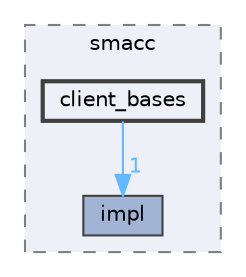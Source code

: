 digraph "smacc/include/smacc/client_bases"
{
 // LATEX_PDF_SIZE
  bgcolor="transparent";
  edge [fontname=Helvetica,fontsize=10,labelfontname=Helvetica,labelfontsize=10];
  node [fontname=Helvetica,fontsize=10,shape=box,height=0.2,width=0.4];
  compound=true
  subgraph clusterdir_b7711d4fdb9c7f5ffaefaee577cae4c6 {
    graph [ bgcolor="#edf0f7", pencolor="grey50", label="smacc", fontname=Helvetica,fontsize=10 style="filled,dashed", URL="dir_b7711d4fdb9c7f5ffaefaee577cae4c6.html",tooltip=""]
  dir_daa71a47977c0f7c317d38b31e781ad0 [label="impl", fillcolor="#a2b4d6", color="grey25", style="filled", URL="dir_daa71a47977c0f7c317d38b31e781ad0.html",tooltip=""];
  dir_09e5fb7469a4fb9ae9d6a0fce1688aa5 [label="client_bases", fillcolor="#edf0f7", color="grey25", style="filled,bold", URL="dir_09e5fb7469a4fb9ae9d6a0fce1688aa5.html",tooltip=""];
  }
  dir_09e5fb7469a4fb9ae9d6a0fce1688aa5->dir_daa71a47977c0f7c317d38b31e781ad0 [headlabel="1", labeldistance=1.5 headhref="dir_000008_000037.html" color="steelblue1" fontcolor="steelblue1"];
}
